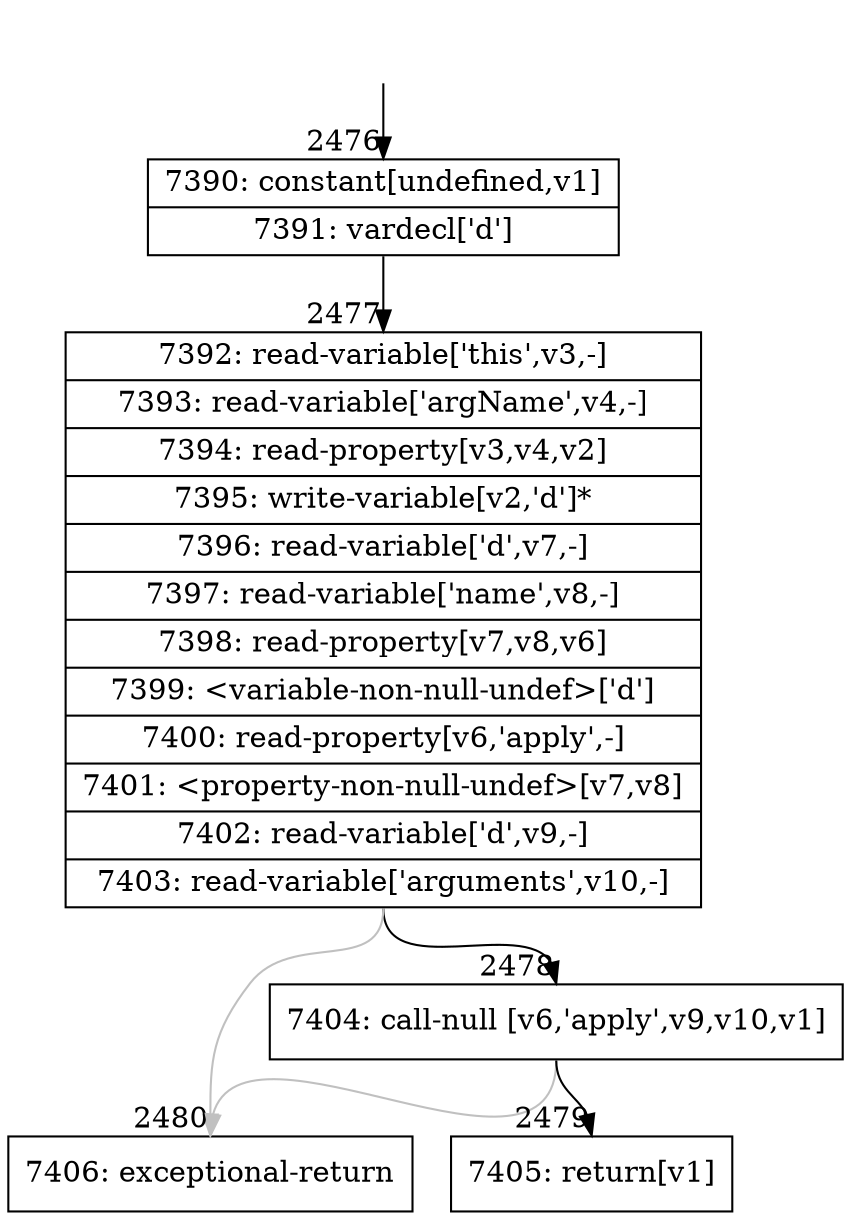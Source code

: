 digraph {
rankdir="TD"
BB_entry274[shape=none,label=""];
BB_entry274 -> BB2476 [tailport=s, headport=n, headlabel="    2476"]
BB2476 [shape=record label="{7390: constant[undefined,v1]|7391: vardecl['d']}" ] 
BB2476 -> BB2477 [tailport=s, headport=n, headlabel="      2477"]
BB2477 [shape=record label="{7392: read-variable['this',v3,-]|7393: read-variable['argName',v4,-]|7394: read-property[v3,v4,v2]|7395: write-variable[v2,'d']*|7396: read-variable['d',v7,-]|7397: read-variable['name',v8,-]|7398: read-property[v7,v8,v6]|7399: \<variable-non-null-undef\>['d']|7400: read-property[v6,'apply',-]|7401: \<property-non-null-undef\>[v7,v8]|7402: read-variable['d',v9,-]|7403: read-variable['arguments',v10,-]}" ] 
BB2477 -> BB2478 [tailport=s, headport=n, headlabel="      2478"]
BB2477 -> BB2480 [tailport=s, headport=n, color=gray, headlabel="      2480"]
BB2478 [shape=record label="{7404: call-null [v6,'apply',v9,v10,v1]}" ] 
BB2478 -> BB2479 [tailport=s, headport=n, headlabel="      2479"]
BB2478 -> BB2480 [tailport=s, headport=n, color=gray]
BB2479 [shape=record label="{7405: return[v1]}" ] 
BB2480 [shape=record label="{7406: exceptional-return}" ] 
//#$~ 2896
}
